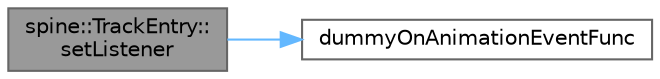 digraph "spine::TrackEntry::setListener"
{
 // LATEX_PDF_SIZE
  bgcolor="transparent";
  edge [fontname=Helvetica,fontsize=10,labelfontname=Helvetica,labelfontsize=10];
  node [fontname=Helvetica,fontsize=10,shape=box,height=0.2,width=0.4];
  rankdir="LR";
  Node1 [id="Node000001",label="spine::TrackEntry::\lsetListener",height=0.2,width=0.4,color="gray40", fillcolor="grey60", style="filled", fontcolor="black",tooltip=" "];
  Node1 -> Node2 [id="edge1_Node000001_Node000002",color="steelblue1",style="solid",tooltip=" "];
  Node2 [id="Node000002",label="dummyOnAnimationEventFunc",height=0.2,width=0.4,color="grey40", fillcolor="white", style="filled",URL="$_animation_state_8cpp.html#a737b7809924001560f14cd92babb2235",tooltip=" "];
}
